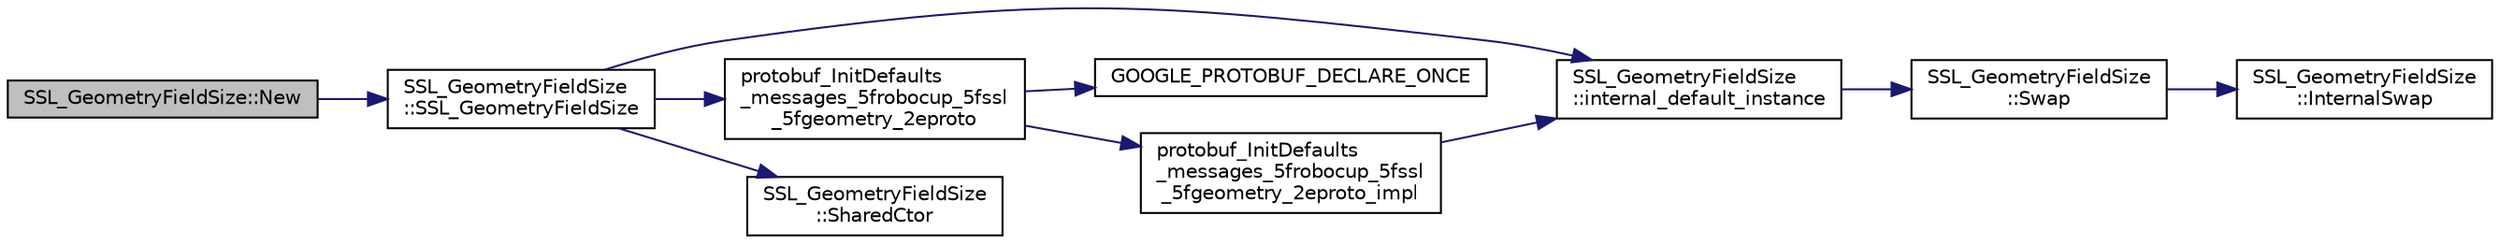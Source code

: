 digraph "SSL_GeometryFieldSize::New"
{
 // INTERACTIVE_SVG=YES
  edge [fontname="Helvetica",fontsize="10",labelfontname="Helvetica",labelfontsize="10"];
  node [fontname="Helvetica",fontsize="10",shape=record];
  rankdir="LR";
  Node1 [label="SSL_GeometryFieldSize::New",height=0.2,width=0.4,color="black", fillcolor="grey75", style="filled", fontcolor="black"];
  Node1 -> Node2 [color="midnightblue",fontsize="10",style="solid",fontname="Helvetica"];
  Node2 [label="SSL_GeometryFieldSize\l::SSL_GeometryFieldSize",height=0.2,width=0.4,color="black", fillcolor="white", style="filled",URL="$d2/d30/class_s_s_l___geometry_field_size.html#a95e2f3397a04ef8f2ce3c7b9b4ec4aaf"];
  Node2 -> Node3 [color="midnightblue",fontsize="10",style="solid",fontname="Helvetica"];
  Node3 [label="SSL_GeometryFieldSize\l::internal_default_instance",height=0.2,width=0.4,color="black", fillcolor="white", style="filled",URL="$d2/d30/class_s_s_l___geometry_field_size.html#a01e67cd623172f72676411c6a6a27c51"];
  Node3 -> Node4 [color="midnightblue",fontsize="10",style="solid",fontname="Helvetica"];
  Node4 [label="SSL_GeometryFieldSize\l::Swap",height=0.2,width=0.4,color="black", fillcolor="white", style="filled",URL="$d2/d30/class_s_s_l___geometry_field_size.html#ae5f47673f64c375c4b43bb0a10d99c7b"];
  Node4 -> Node5 [color="midnightblue",fontsize="10",style="solid",fontname="Helvetica"];
  Node5 [label="SSL_GeometryFieldSize\l::InternalSwap",height=0.2,width=0.4,color="black", fillcolor="white", style="filled",URL="$d2/d30/class_s_s_l___geometry_field_size.html#ae1952b0a9f1b9820e7854b304052a38d"];
  Node2 -> Node6 [color="midnightblue",fontsize="10",style="solid",fontname="Helvetica"];
  Node6 [label="protobuf_InitDefaults\l_messages_5frobocup_5fssl\l_5fgeometry_2eproto",height=0.2,width=0.4,color="black", fillcolor="white", style="filled",URL="$db/d34/grsim__comm_2include_2proto_2messages__robocup__ssl__geometry_8pb_8cc.html#a860f546ce0c0a350ea28bde1368ef050"];
  Node6 -> Node7 [color="midnightblue",fontsize="10",style="solid",fontname="Helvetica"];
  Node7 [label="GOOGLE_PROTOBUF_DECLARE_ONCE",height=0.2,width=0.4,color="black", fillcolor="white", style="filled",URL="$db/d34/grsim__comm_2include_2proto_2messages__robocup__ssl__geometry_8pb_8cc.html#ab62e58f219471a884ff8331c119d4c66"];
  Node6 -> Node8 [color="midnightblue",fontsize="10",style="solid",fontname="Helvetica"];
  Node8 [label="protobuf_InitDefaults\l_messages_5frobocup_5fssl\l_5fgeometry_2eproto_impl",height=0.2,width=0.4,color="black", fillcolor="white", style="filled",URL="$db/d34/grsim__comm_2include_2proto_2messages__robocup__ssl__geometry_8pb_8cc.html#a096f5efd9ec1191dba74f46ee466e24a"];
  Node8 -> Node3 [color="midnightblue",fontsize="10",style="solid",fontname="Helvetica"];
  Node2 -> Node9 [color="midnightblue",fontsize="10",style="solid",fontname="Helvetica"];
  Node9 [label="SSL_GeometryFieldSize\l::SharedCtor",height=0.2,width=0.4,color="black", fillcolor="white", style="filled",URL="$d2/d30/class_s_s_l___geometry_field_size.html#abdc6ae76915b5d8b473fc45857e04863"];
}
